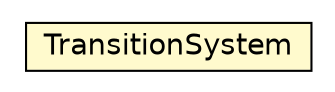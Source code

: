 #!/usr/local/bin/dot
#
# Class diagram 
# Generated by UMLGraph version 5.1 (http://www.umlgraph.org/)
#

digraph G {
	edge [fontname="Helvetica",fontsize=10,labelfontname="Helvetica",labelfontsize=10];
	node [fontname="Helvetica",fontsize=10,shape=plaintext];
	nodesep=0.25;
	ranksep=0.5;
	// jason.asSemantics.TransitionSystem
	c7089 [label=<<table title="jason.asSemantics.TransitionSystem" border="0" cellborder="1" cellspacing="0" cellpadding="2" port="p" bgcolor="lemonChiffon" href="./TransitionSystem.html">
		<tr><td><table border="0" cellspacing="0" cellpadding="1">
<tr><td align="center" balign="center"> TransitionSystem </td></tr>
		</table></td></tr>
		</table>>, fontname="Helvetica", fontcolor="black", fontsize=14.0];
}

